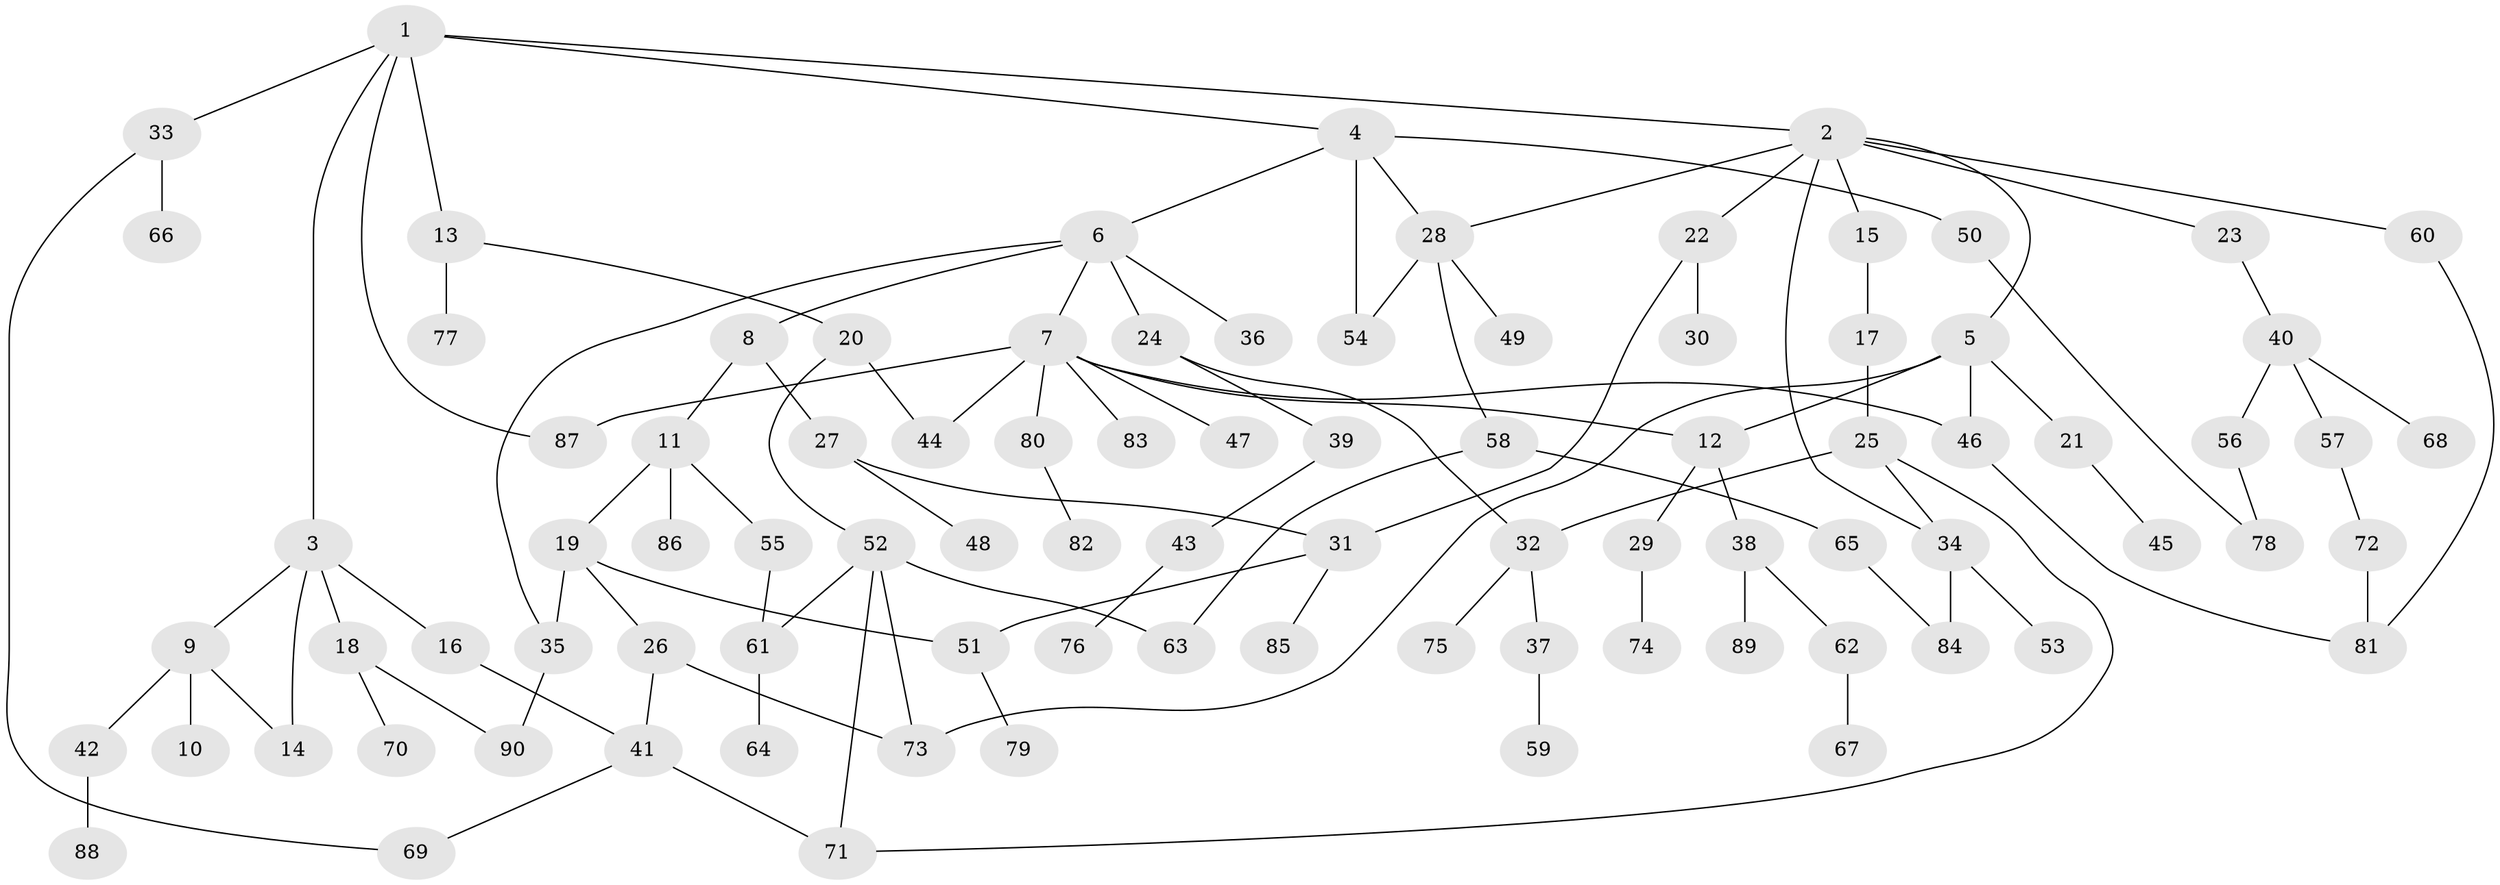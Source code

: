 // coarse degree distribution, {11: 0.03571428571428571, 4: 0.25, 5: 0.07142857142857142, 6: 0.07142857142857142, 2: 0.17857142857142858, 3: 0.14285714285714285, 1: 0.25}
// Generated by graph-tools (version 1.1) at 2025/49/03/04/25 22:49:15]
// undirected, 90 vertices, 114 edges
graph export_dot {
  node [color=gray90,style=filled];
  1;
  2;
  3;
  4;
  5;
  6;
  7;
  8;
  9;
  10;
  11;
  12;
  13;
  14;
  15;
  16;
  17;
  18;
  19;
  20;
  21;
  22;
  23;
  24;
  25;
  26;
  27;
  28;
  29;
  30;
  31;
  32;
  33;
  34;
  35;
  36;
  37;
  38;
  39;
  40;
  41;
  42;
  43;
  44;
  45;
  46;
  47;
  48;
  49;
  50;
  51;
  52;
  53;
  54;
  55;
  56;
  57;
  58;
  59;
  60;
  61;
  62;
  63;
  64;
  65;
  66;
  67;
  68;
  69;
  70;
  71;
  72;
  73;
  74;
  75;
  76;
  77;
  78;
  79;
  80;
  81;
  82;
  83;
  84;
  85;
  86;
  87;
  88;
  89;
  90;
  1 -- 2;
  1 -- 3;
  1 -- 4;
  1 -- 13;
  1 -- 33;
  1 -- 87;
  2 -- 5;
  2 -- 15;
  2 -- 22;
  2 -- 23;
  2 -- 28;
  2 -- 34;
  2 -- 60;
  3 -- 9;
  3 -- 16;
  3 -- 18;
  3 -- 14;
  4 -- 6;
  4 -- 50;
  4 -- 28;
  4 -- 54;
  5 -- 12;
  5 -- 21;
  5 -- 46;
  5 -- 73;
  6 -- 7;
  6 -- 8;
  6 -- 24;
  6 -- 36;
  6 -- 35;
  7 -- 44;
  7 -- 47;
  7 -- 80;
  7 -- 83;
  7 -- 87;
  7 -- 12;
  7 -- 46;
  8 -- 11;
  8 -- 27;
  9 -- 10;
  9 -- 14;
  9 -- 42;
  11 -- 19;
  11 -- 55;
  11 -- 86;
  12 -- 29;
  12 -- 38;
  13 -- 20;
  13 -- 77;
  15 -- 17;
  16 -- 41;
  17 -- 25;
  18 -- 70;
  18 -- 90;
  19 -- 26;
  19 -- 35;
  19 -- 51;
  20 -- 52;
  20 -- 44;
  21 -- 45;
  22 -- 30;
  22 -- 31;
  23 -- 40;
  24 -- 32;
  24 -- 39;
  25 -- 32;
  25 -- 71;
  25 -- 34;
  26 -- 41;
  26 -- 73;
  27 -- 31;
  27 -- 48;
  28 -- 49;
  28 -- 54;
  28 -- 58;
  29 -- 74;
  31 -- 85;
  31 -- 51;
  32 -- 37;
  32 -- 75;
  33 -- 66;
  33 -- 69;
  34 -- 53;
  34 -- 84;
  35 -- 90;
  37 -- 59;
  38 -- 62;
  38 -- 89;
  39 -- 43;
  40 -- 56;
  40 -- 57;
  40 -- 68;
  41 -- 71;
  41 -- 69;
  42 -- 88;
  43 -- 76;
  46 -- 81;
  50 -- 78;
  51 -- 79;
  52 -- 73;
  52 -- 61;
  52 -- 71;
  52 -- 63;
  55 -- 61;
  56 -- 78;
  57 -- 72;
  58 -- 63;
  58 -- 65;
  60 -- 81;
  61 -- 64;
  62 -- 67;
  65 -- 84;
  72 -- 81;
  80 -- 82;
}
